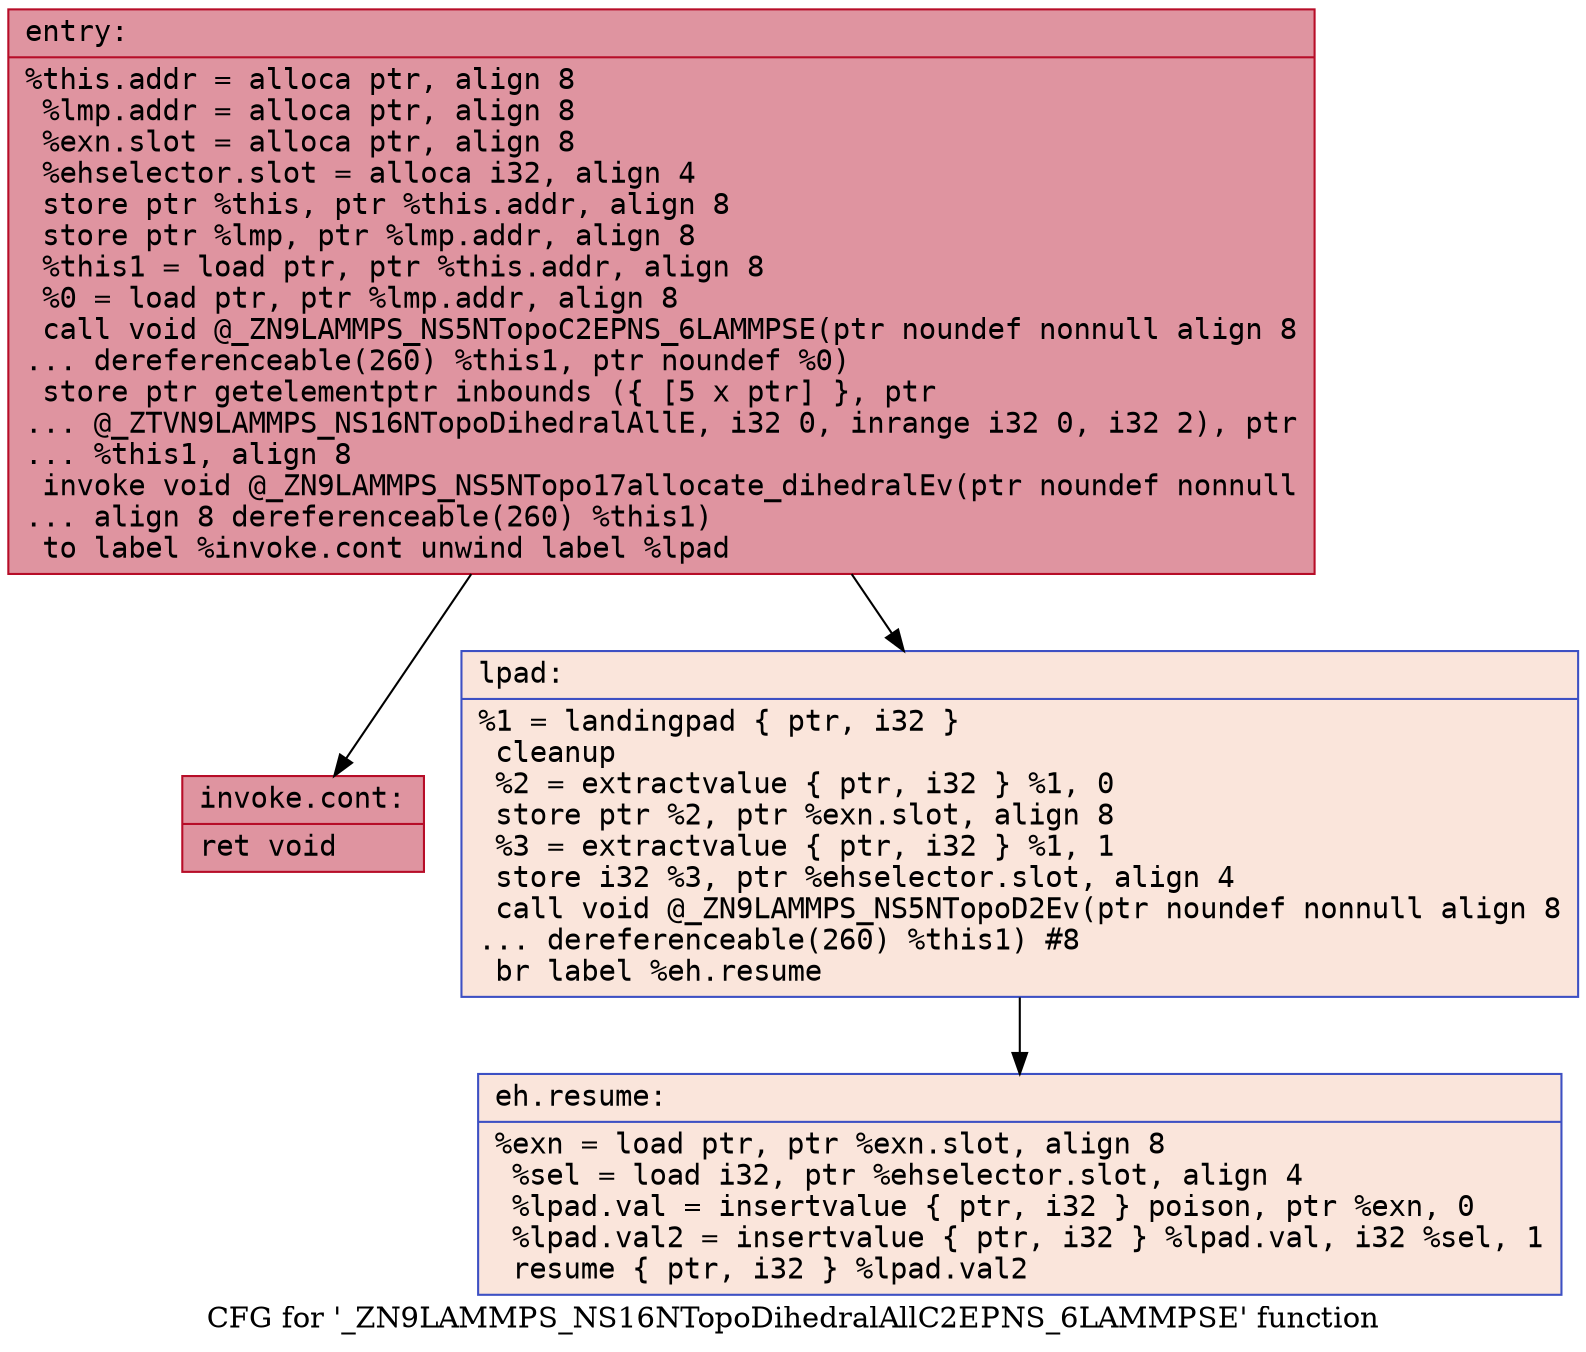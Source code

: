 digraph "CFG for '_ZN9LAMMPS_NS16NTopoDihedralAllC2EPNS_6LAMMPSE' function" {
	label="CFG for '_ZN9LAMMPS_NS16NTopoDihedralAllC2EPNS_6LAMMPSE' function";

	Node0x55a3273bafc0 [shape=record,color="#b70d28ff", style=filled, fillcolor="#b70d2870" fontname="Courier",label="{entry:\l|  %this.addr = alloca ptr, align 8\l  %lmp.addr = alloca ptr, align 8\l  %exn.slot = alloca ptr, align 8\l  %ehselector.slot = alloca i32, align 4\l  store ptr %this, ptr %this.addr, align 8\l  store ptr %lmp, ptr %lmp.addr, align 8\l  %this1 = load ptr, ptr %this.addr, align 8\l  %0 = load ptr, ptr %lmp.addr, align 8\l  call void @_ZN9LAMMPS_NS5NTopoC2EPNS_6LAMMPSE(ptr noundef nonnull align 8\l... dereferenceable(260) %this1, ptr noundef %0)\l  store ptr getelementptr inbounds (\{ [5 x ptr] \}, ptr\l... @_ZTVN9LAMMPS_NS16NTopoDihedralAllE, i32 0, inrange i32 0, i32 2), ptr\l... %this1, align 8\l  invoke void @_ZN9LAMMPS_NS5NTopo17allocate_dihedralEv(ptr noundef nonnull\l... align 8 dereferenceable(260) %this1)\l          to label %invoke.cont unwind label %lpad\l}"];
	Node0x55a3273bafc0 -> Node0x55a3273bc4d0[tooltip="entry -> invoke.cont\nProbability 100.00%" ];
	Node0x55a3273bafc0 -> Node0x55a3273bc580[tooltip="entry -> lpad\nProbability 0.00%" ];
	Node0x55a3273bc4d0 [shape=record,color="#b70d28ff", style=filled, fillcolor="#b70d2870" fontname="Courier",label="{invoke.cont:\l|  ret void\l}"];
	Node0x55a3273bc580 [shape=record,color="#3d50c3ff", style=filled, fillcolor="#f4c5ad70" fontname="Courier",label="{lpad:\l|  %1 = landingpad \{ ptr, i32 \}\l          cleanup\l  %2 = extractvalue \{ ptr, i32 \} %1, 0\l  store ptr %2, ptr %exn.slot, align 8\l  %3 = extractvalue \{ ptr, i32 \} %1, 1\l  store i32 %3, ptr %ehselector.slot, align 4\l  call void @_ZN9LAMMPS_NS5NTopoD2Ev(ptr noundef nonnull align 8\l... dereferenceable(260) %this1) #8\l  br label %eh.resume\l}"];
	Node0x55a3273bc580 -> Node0x55a3273bcc10[tooltip="lpad -> eh.resume\nProbability 100.00%" ];
	Node0x55a3273bcc10 [shape=record,color="#3d50c3ff", style=filled, fillcolor="#f4c5ad70" fontname="Courier",label="{eh.resume:\l|  %exn = load ptr, ptr %exn.slot, align 8\l  %sel = load i32, ptr %ehselector.slot, align 4\l  %lpad.val = insertvalue \{ ptr, i32 \} poison, ptr %exn, 0\l  %lpad.val2 = insertvalue \{ ptr, i32 \} %lpad.val, i32 %sel, 1\l  resume \{ ptr, i32 \} %lpad.val2\l}"];
}
